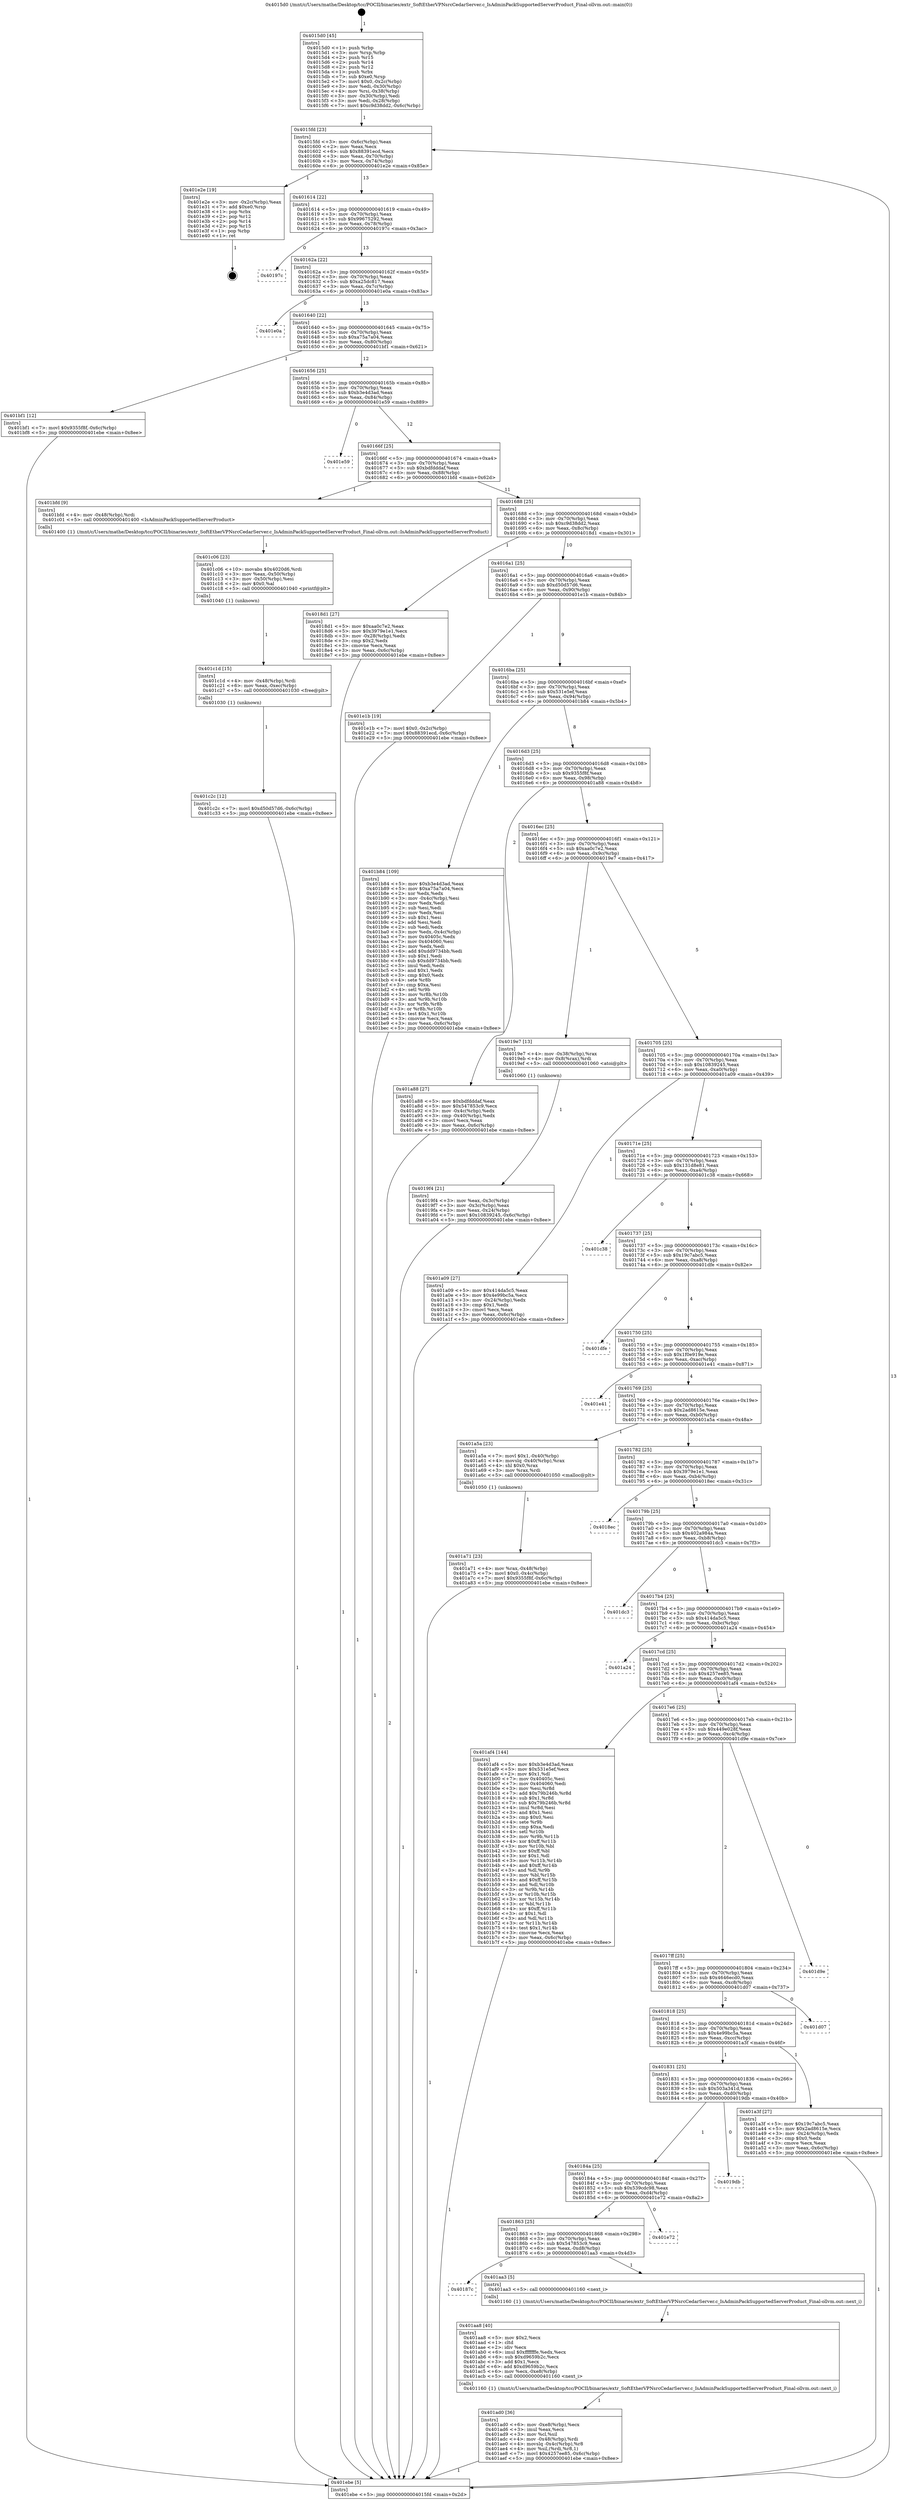 digraph "0x4015d0" {
  label = "0x4015d0 (/mnt/c/Users/mathe/Desktop/tcc/POCII/binaries/extr_SoftEtherVPNsrcCedarServer.c_IsAdminPackSupportedServerProduct_Final-ollvm.out::main(0))"
  labelloc = "t"
  node[shape=record]

  Entry [label="",width=0.3,height=0.3,shape=circle,fillcolor=black,style=filled]
  "0x4015fd" [label="{
     0x4015fd [23]\l
     | [instrs]\l
     &nbsp;&nbsp;0x4015fd \<+3\>: mov -0x6c(%rbp),%eax\l
     &nbsp;&nbsp;0x401600 \<+2\>: mov %eax,%ecx\l
     &nbsp;&nbsp;0x401602 \<+6\>: sub $0x88391ecd,%ecx\l
     &nbsp;&nbsp;0x401608 \<+3\>: mov %eax,-0x70(%rbp)\l
     &nbsp;&nbsp;0x40160b \<+3\>: mov %ecx,-0x74(%rbp)\l
     &nbsp;&nbsp;0x40160e \<+6\>: je 0000000000401e2e \<main+0x85e\>\l
  }"]
  "0x401e2e" [label="{
     0x401e2e [19]\l
     | [instrs]\l
     &nbsp;&nbsp;0x401e2e \<+3\>: mov -0x2c(%rbp),%eax\l
     &nbsp;&nbsp;0x401e31 \<+7\>: add $0xe0,%rsp\l
     &nbsp;&nbsp;0x401e38 \<+1\>: pop %rbx\l
     &nbsp;&nbsp;0x401e39 \<+2\>: pop %r12\l
     &nbsp;&nbsp;0x401e3b \<+2\>: pop %r14\l
     &nbsp;&nbsp;0x401e3d \<+2\>: pop %r15\l
     &nbsp;&nbsp;0x401e3f \<+1\>: pop %rbp\l
     &nbsp;&nbsp;0x401e40 \<+1\>: ret\l
  }"]
  "0x401614" [label="{
     0x401614 [22]\l
     | [instrs]\l
     &nbsp;&nbsp;0x401614 \<+5\>: jmp 0000000000401619 \<main+0x49\>\l
     &nbsp;&nbsp;0x401619 \<+3\>: mov -0x70(%rbp),%eax\l
     &nbsp;&nbsp;0x40161c \<+5\>: sub $0x99675292,%eax\l
     &nbsp;&nbsp;0x401621 \<+3\>: mov %eax,-0x78(%rbp)\l
     &nbsp;&nbsp;0x401624 \<+6\>: je 000000000040197c \<main+0x3ac\>\l
  }"]
  Exit [label="",width=0.3,height=0.3,shape=circle,fillcolor=black,style=filled,peripheries=2]
  "0x40197c" [label="{
     0x40197c\l
  }", style=dashed]
  "0x40162a" [label="{
     0x40162a [22]\l
     | [instrs]\l
     &nbsp;&nbsp;0x40162a \<+5\>: jmp 000000000040162f \<main+0x5f\>\l
     &nbsp;&nbsp;0x40162f \<+3\>: mov -0x70(%rbp),%eax\l
     &nbsp;&nbsp;0x401632 \<+5\>: sub $0xa25dc817,%eax\l
     &nbsp;&nbsp;0x401637 \<+3\>: mov %eax,-0x7c(%rbp)\l
     &nbsp;&nbsp;0x40163a \<+6\>: je 0000000000401e0a \<main+0x83a\>\l
  }"]
  "0x401c2c" [label="{
     0x401c2c [12]\l
     | [instrs]\l
     &nbsp;&nbsp;0x401c2c \<+7\>: movl $0xd50d57d6,-0x6c(%rbp)\l
     &nbsp;&nbsp;0x401c33 \<+5\>: jmp 0000000000401ebe \<main+0x8ee\>\l
  }"]
  "0x401e0a" [label="{
     0x401e0a\l
  }", style=dashed]
  "0x401640" [label="{
     0x401640 [22]\l
     | [instrs]\l
     &nbsp;&nbsp;0x401640 \<+5\>: jmp 0000000000401645 \<main+0x75\>\l
     &nbsp;&nbsp;0x401645 \<+3\>: mov -0x70(%rbp),%eax\l
     &nbsp;&nbsp;0x401648 \<+5\>: sub $0xa75a7a04,%eax\l
     &nbsp;&nbsp;0x40164d \<+3\>: mov %eax,-0x80(%rbp)\l
     &nbsp;&nbsp;0x401650 \<+6\>: je 0000000000401bf1 \<main+0x621\>\l
  }"]
  "0x401c1d" [label="{
     0x401c1d [15]\l
     | [instrs]\l
     &nbsp;&nbsp;0x401c1d \<+4\>: mov -0x48(%rbp),%rdi\l
     &nbsp;&nbsp;0x401c21 \<+6\>: mov %eax,-0xec(%rbp)\l
     &nbsp;&nbsp;0x401c27 \<+5\>: call 0000000000401030 \<free@plt\>\l
     | [calls]\l
     &nbsp;&nbsp;0x401030 \{1\} (unknown)\l
  }"]
  "0x401bf1" [label="{
     0x401bf1 [12]\l
     | [instrs]\l
     &nbsp;&nbsp;0x401bf1 \<+7\>: movl $0x9355f8f,-0x6c(%rbp)\l
     &nbsp;&nbsp;0x401bf8 \<+5\>: jmp 0000000000401ebe \<main+0x8ee\>\l
  }"]
  "0x401656" [label="{
     0x401656 [25]\l
     | [instrs]\l
     &nbsp;&nbsp;0x401656 \<+5\>: jmp 000000000040165b \<main+0x8b\>\l
     &nbsp;&nbsp;0x40165b \<+3\>: mov -0x70(%rbp),%eax\l
     &nbsp;&nbsp;0x40165e \<+5\>: sub $0xb3e4d3ad,%eax\l
     &nbsp;&nbsp;0x401663 \<+6\>: mov %eax,-0x84(%rbp)\l
     &nbsp;&nbsp;0x401669 \<+6\>: je 0000000000401e59 \<main+0x889\>\l
  }"]
  "0x401c06" [label="{
     0x401c06 [23]\l
     | [instrs]\l
     &nbsp;&nbsp;0x401c06 \<+10\>: movabs $0x4020d6,%rdi\l
     &nbsp;&nbsp;0x401c10 \<+3\>: mov %eax,-0x50(%rbp)\l
     &nbsp;&nbsp;0x401c13 \<+3\>: mov -0x50(%rbp),%esi\l
     &nbsp;&nbsp;0x401c16 \<+2\>: mov $0x0,%al\l
     &nbsp;&nbsp;0x401c18 \<+5\>: call 0000000000401040 \<printf@plt\>\l
     | [calls]\l
     &nbsp;&nbsp;0x401040 \{1\} (unknown)\l
  }"]
  "0x401e59" [label="{
     0x401e59\l
  }", style=dashed]
  "0x40166f" [label="{
     0x40166f [25]\l
     | [instrs]\l
     &nbsp;&nbsp;0x40166f \<+5\>: jmp 0000000000401674 \<main+0xa4\>\l
     &nbsp;&nbsp;0x401674 \<+3\>: mov -0x70(%rbp),%eax\l
     &nbsp;&nbsp;0x401677 \<+5\>: sub $0xbdfdddaf,%eax\l
     &nbsp;&nbsp;0x40167c \<+6\>: mov %eax,-0x88(%rbp)\l
     &nbsp;&nbsp;0x401682 \<+6\>: je 0000000000401bfd \<main+0x62d\>\l
  }"]
  "0x401ad0" [label="{
     0x401ad0 [36]\l
     | [instrs]\l
     &nbsp;&nbsp;0x401ad0 \<+6\>: mov -0xe8(%rbp),%ecx\l
     &nbsp;&nbsp;0x401ad6 \<+3\>: imul %eax,%ecx\l
     &nbsp;&nbsp;0x401ad9 \<+3\>: mov %cl,%sil\l
     &nbsp;&nbsp;0x401adc \<+4\>: mov -0x48(%rbp),%rdi\l
     &nbsp;&nbsp;0x401ae0 \<+4\>: movslq -0x4c(%rbp),%r8\l
     &nbsp;&nbsp;0x401ae4 \<+4\>: mov %sil,(%rdi,%r8,1)\l
     &nbsp;&nbsp;0x401ae8 \<+7\>: movl $0x4257ee85,-0x6c(%rbp)\l
     &nbsp;&nbsp;0x401aef \<+5\>: jmp 0000000000401ebe \<main+0x8ee\>\l
  }"]
  "0x401bfd" [label="{
     0x401bfd [9]\l
     | [instrs]\l
     &nbsp;&nbsp;0x401bfd \<+4\>: mov -0x48(%rbp),%rdi\l
     &nbsp;&nbsp;0x401c01 \<+5\>: call 0000000000401400 \<IsAdminPackSupportedServerProduct\>\l
     | [calls]\l
     &nbsp;&nbsp;0x401400 \{1\} (/mnt/c/Users/mathe/Desktop/tcc/POCII/binaries/extr_SoftEtherVPNsrcCedarServer.c_IsAdminPackSupportedServerProduct_Final-ollvm.out::IsAdminPackSupportedServerProduct)\l
  }"]
  "0x401688" [label="{
     0x401688 [25]\l
     | [instrs]\l
     &nbsp;&nbsp;0x401688 \<+5\>: jmp 000000000040168d \<main+0xbd\>\l
     &nbsp;&nbsp;0x40168d \<+3\>: mov -0x70(%rbp),%eax\l
     &nbsp;&nbsp;0x401690 \<+5\>: sub $0xc9d38dd2,%eax\l
     &nbsp;&nbsp;0x401695 \<+6\>: mov %eax,-0x8c(%rbp)\l
     &nbsp;&nbsp;0x40169b \<+6\>: je 00000000004018d1 \<main+0x301\>\l
  }"]
  "0x401aa8" [label="{
     0x401aa8 [40]\l
     | [instrs]\l
     &nbsp;&nbsp;0x401aa8 \<+5\>: mov $0x2,%ecx\l
     &nbsp;&nbsp;0x401aad \<+1\>: cltd\l
     &nbsp;&nbsp;0x401aae \<+2\>: idiv %ecx\l
     &nbsp;&nbsp;0x401ab0 \<+6\>: imul $0xfffffffe,%edx,%ecx\l
     &nbsp;&nbsp;0x401ab6 \<+6\>: sub $0xd9659b2c,%ecx\l
     &nbsp;&nbsp;0x401abc \<+3\>: add $0x1,%ecx\l
     &nbsp;&nbsp;0x401abf \<+6\>: add $0xd9659b2c,%ecx\l
     &nbsp;&nbsp;0x401ac5 \<+6\>: mov %ecx,-0xe8(%rbp)\l
     &nbsp;&nbsp;0x401acb \<+5\>: call 0000000000401160 \<next_i\>\l
     | [calls]\l
     &nbsp;&nbsp;0x401160 \{1\} (/mnt/c/Users/mathe/Desktop/tcc/POCII/binaries/extr_SoftEtherVPNsrcCedarServer.c_IsAdminPackSupportedServerProduct_Final-ollvm.out::next_i)\l
  }"]
  "0x4018d1" [label="{
     0x4018d1 [27]\l
     | [instrs]\l
     &nbsp;&nbsp;0x4018d1 \<+5\>: mov $0xaa0c7e2,%eax\l
     &nbsp;&nbsp;0x4018d6 \<+5\>: mov $0x3979e1e1,%ecx\l
     &nbsp;&nbsp;0x4018db \<+3\>: mov -0x28(%rbp),%edx\l
     &nbsp;&nbsp;0x4018de \<+3\>: cmp $0x2,%edx\l
     &nbsp;&nbsp;0x4018e1 \<+3\>: cmovne %ecx,%eax\l
     &nbsp;&nbsp;0x4018e4 \<+3\>: mov %eax,-0x6c(%rbp)\l
     &nbsp;&nbsp;0x4018e7 \<+5\>: jmp 0000000000401ebe \<main+0x8ee\>\l
  }"]
  "0x4016a1" [label="{
     0x4016a1 [25]\l
     | [instrs]\l
     &nbsp;&nbsp;0x4016a1 \<+5\>: jmp 00000000004016a6 \<main+0xd6\>\l
     &nbsp;&nbsp;0x4016a6 \<+3\>: mov -0x70(%rbp),%eax\l
     &nbsp;&nbsp;0x4016a9 \<+5\>: sub $0xd50d57d6,%eax\l
     &nbsp;&nbsp;0x4016ae \<+6\>: mov %eax,-0x90(%rbp)\l
     &nbsp;&nbsp;0x4016b4 \<+6\>: je 0000000000401e1b \<main+0x84b\>\l
  }"]
  "0x401ebe" [label="{
     0x401ebe [5]\l
     | [instrs]\l
     &nbsp;&nbsp;0x401ebe \<+5\>: jmp 00000000004015fd \<main+0x2d\>\l
  }"]
  "0x4015d0" [label="{
     0x4015d0 [45]\l
     | [instrs]\l
     &nbsp;&nbsp;0x4015d0 \<+1\>: push %rbp\l
     &nbsp;&nbsp;0x4015d1 \<+3\>: mov %rsp,%rbp\l
     &nbsp;&nbsp;0x4015d4 \<+2\>: push %r15\l
     &nbsp;&nbsp;0x4015d6 \<+2\>: push %r14\l
     &nbsp;&nbsp;0x4015d8 \<+2\>: push %r12\l
     &nbsp;&nbsp;0x4015da \<+1\>: push %rbx\l
     &nbsp;&nbsp;0x4015db \<+7\>: sub $0xe0,%rsp\l
     &nbsp;&nbsp;0x4015e2 \<+7\>: movl $0x0,-0x2c(%rbp)\l
     &nbsp;&nbsp;0x4015e9 \<+3\>: mov %edi,-0x30(%rbp)\l
     &nbsp;&nbsp;0x4015ec \<+4\>: mov %rsi,-0x38(%rbp)\l
     &nbsp;&nbsp;0x4015f0 \<+3\>: mov -0x30(%rbp),%edi\l
     &nbsp;&nbsp;0x4015f3 \<+3\>: mov %edi,-0x28(%rbp)\l
     &nbsp;&nbsp;0x4015f6 \<+7\>: movl $0xc9d38dd2,-0x6c(%rbp)\l
  }"]
  "0x40187c" [label="{
     0x40187c\l
  }", style=dashed]
  "0x401e1b" [label="{
     0x401e1b [19]\l
     | [instrs]\l
     &nbsp;&nbsp;0x401e1b \<+7\>: movl $0x0,-0x2c(%rbp)\l
     &nbsp;&nbsp;0x401e22 \<+7\>: movl $0x88391ecd,-0x6c(%rbp)\l
     &nbsp;&nbsp;0x401e29 \<+5\>: jmp 0000000000401ebe \<main+0x8ee\>\l
  }"]
  "0x4016ba" [label="{
     0x4016ba [25]\l
     | [instrs]\l
     &nbsp;&nbsp;0x4016ba \<+5\>: jmp 00000000004016bf \<main+0xef\>\l
     &nbsp;&nbsp;0x4016bf \<+3\>: mov -0x70(%rbp),%eax\l
     &nbsp;&nbsp;0x4016c2 \<+5\>: sub $0x531e5ef,%eax\l
     &nbsp;&nbsp;0x4016c7 \<+6\>: mov %eax,-0x94(%rbp)\l
     &nbsp;&nbsp;0x4016cd \<+6\>: je 0000000000401b84 \<main+0x5b4\>\l
  }"]
  "0x401aa3" [label="{
     0x401aa3 [5]\l
     | [instrs]\l
     &nbsp;&nbsp;0x401aa3 \<+5\>: call 0000000000401160 \<next_i\>\l
     | [calls]\l
     &nbsp;&nbsp;0x401160 \{1\} (/mnt/c/Users/mathe/Desktop/tcc/POCII/binaries/extr_SoftEtherVPNsrcCedarServer.c_IsAdminPackSupportedServerProduct_Final-ollvm.out::next_i)\l
  }"]
  "0x401b84" [label="{
     0x401b84 [109]\l
     | [instrs]\l
     &nbsp;&nbsp;0x401b84 \<+5\>: mov $0xb3e4d3ad,%eax\l
     &nbsp;&nbsp;0x401b89 \<+5\>: mov $0xa75a7a04,%ecx\l
     &nbsp;&nbsp;0x401b8e \<+2\>: xor %edx,%edx\l
     &nbsp;&nbsp;0x401b90 \<+3\>: mov -0x4c(%rbp),%esi\l
     &nbsp;&nbsp;0x401b93 \<+2\>: mov %edx,%edi\l
     &nbsp;&nbsp;0x401b95 \<+2\>: sub %esi,%edi\l
     &nbsp;&nbsp;0x401b97 \<+2\>: mov %edx,%esi\l
     &nbsp;&nbsp;0x401b99 \<+3\>: sub $0x1,%esi\l
     &nbsp;&nbsp;0x401b9c \<+2\>: add %esi,%edi\l
     &nbsp;&nbsp;0x401b9e \<+2\>: sub %edi,%edx\l
     &nbsp;&nbsp;0x401ba0 \<+3\>: mov %edx,-0x4c(%rbp)\l
     &nbsp;&nbsp;0x401ba3 \<+7\>: mov 0x40405c,%edx\l
     &nbsp;&nbsp;0x401baa \<+7\>: mov 0x404060,%esi\l
     &nbsp;&nbsp;0x401bb1 \<+2\>: mov %edx,%edi\l
     &nbsp;&nbsp;0x401bb3 \<+6\>: add $0xdd9734bb,%edi\l
     &nbsp;&nbsp;0x401bb9 \<+3\>: sub $0x1,%edi\l
     &nbsp;&nbsp;0x401bbc \<+6\>: sub $0xdd9734bb,%edi\l
     &nbsp;&nbsp;0x401bc2 \<+3\>: imul %edi,%edx\l
     &nbsp;&nbsp;0x401bc5 \<+3\>: and $0x1,%edx\l
     &nbsp;&nbsp;0x401bc8 \<+3\>: cmp $0x0,%edx\l
     &nbsp;&nbsp;0x401bcb \<+4\>: sete %r8b\l
     &nbsp;&nbsp;0x401bcf \<+3\>: cmp $0xa,%esi\l
     &nbsp;&nbsp;0x401bd2 \<+4\>: setl %r9b\l
     &nbsp;&nbsp;0x401bd6 \<+3\>: mov %r8b,%r10b\l
     &nbsp;&nbsp;0x401bd9 \<+3\>: and %r9b,%r10b\l
     &nbsp;&nbsp;0x401bdc \<+3\>: xor %r9b,%r8b\l
     &nbsp;&nbsp;0x401bdf \<+3\>: or %r8b,%r10b\l
     &nbsp;&nbsp;0x401be2 \<+4\>: test $0x1,%r10b\l
     &nbsp;&nbsp;0x401be6 \<+3\>: cmovne %ecx,%eax\l
     &nbsp;&nbsp;0x401be9 \<+3\>: mov %eax,-0x6c(%rbp)\l
     &nbsp;&nbsp;0x401bec \<+5\>: jmp 0000000000401ebe \<main+0x8ee\>\l
  }"]
  "0x4016d3" [label="{
     0x4016d3 [25]\l
     | [instrs]\l
     &nbsp;&nbsp;0x4016d3 \<+5\>: jmp 00000000004016d8 \<main+0x108\>\l
     &nbsp;&nbsp;0x4016d8 \<+3\>: mov -0x70(%rbp),%eax\l
     &nbsp;&nbsp;0x4016db \<+5\>: sub $0x9355f8f,%eax\l
     &nbsp;&nbsp;0x4016e0 \<+6\>: mov %eax,-0x98(%rbp)\l
     &nbsp;&nbsp;0x4016e6 \<+6\>: je 0000000000401a88 \<main+0x4b8\>\l
  }"]
  "0x401863" [label="{
     0x401863 [25]\l
     | [instrs]\l
     &nbsp;&nbsp;0x401863 \<+5\>: jmp 0000000000401868 \<main+0x298\>\l
     &nbsp;&nbsp;0x401868 \<+3\>: mov -0x70(%rbp),%eax\l
     &nbsp;&nbsp;0x40186b \<+5\>: sub $0x547853c9,%eax\l
     &nbsp;&nbsp;0x401870 \<+6\>: mov %eax,-0xd8(%rbp)\l
     &nbsp;&nbsp;0x401876 \<+6\>: je 0000000000401aa3 \<main+0x4d3\>\l
  }"]
  "0x401a88" [label="{
     0x401a88 [27]\l
     | [instrs]\l
     &nbsp;&nbsp;0x401a88 \<+5\>: mov $0xbdfdddaf,%eax\l
     &nbsp;&nbsp;0x401a8d \<+5\>: mov $0x547853c9,%ecx\l
     &nbsp;&nbsp;0x401a92 \<+3\>: mov -0x4c(%rbp),%edx\l
     &nbsp;&nbsp;0x401a95 \<+3\>: cmp -0x40(%rbp),%edx\l
     &nbsp;&nbsp;0x401a98 \<+3\>: cmovl %ecx,%eax\l
     &nbsp;&nbsp;0x401a9b \<+3\>: mov %eax,-0x6c(%rbp)\l
     &nbsp;&nbsp;0x401a9e \<+5\>: jmp 0000000000401ebe \<main+0x8ee\>\l
  }"]
  "0x4016ec" [label="{
     0x4016ec [25]\l
     | [instrs]\l
     &nbsp;&nbsp;0x4016ec \<+5\>: jmp 00000000004016f1 \<main+0x121\>\l
     &nbsp;&nbsp;0x4016f1 \<+3\>: mov -0x70(%rbp),%eax\l
     &nbsp;&nbsp;0x4016f4 \<+5\>: sub $0xaa0c7e2,%eax\l
     &nbsp;&nbsp;0x4016f9 \<+6\>: mov %eax,-0x9c(%rbp)\l
     &nbsp;&nbsp;0x4016ff \<+6\>: je 00000000004019e7 \<main+0x417\>\l
  }"]
  "0x401e72" [label="{
     0x401e72\l
  }", style=dashed]
  "0x4019e7" [label="{
     0x4019e7 [13]\l
     | [instrs]\l
     &nbsp;&nbsp;0x4019e7 \<+4\>: mov -0x38(%rbp),%rax\l
     &nbsp;&nbsp;0x4019eb \<+4\>: mov 0x8(%rax),%rdi\l
     &nbsp;&nbsp;0x4019ef \<+5\>: call 0000000000401060 \<atoi@plt\>\l
     | [calls]\l
     &nbsp;&nbsp;0x401060 \{1\} (unknown)\l
  }"]
  "0x401705" [label="{
     0x401705 [25]\l
     | [instrs]\l
     &nbsp;&nbsp;0x401705 \<+5\>: jmp 000000000040170a \<main+0x13a\>\l
     &nbsp;&nbsp;0x40170a \<+3\>: mov -0x70(%rbp),%eax\l
     &nbsp;&nbsp;0x40170d \<+5\>: sub $0x10839245,%eax\l
     &nbsp;&nbsp;0x401712 \<+6\>: mov %eax,-0xa0(%rbp)\l
     &nbsp;&nbsp;0x401718 \<+6\>: je 0000000000401a09 \<main+0x439\>\l
  }"]
  "0x4019f4" [label="{
     0x4019f4 [21]\l
     | [instrs]\l
     &nbsp;&nbsp;0x4019f4 \<+3\>: mov %eax,-0x3c(%rbp)\l
     &nbsp;&nbsp;0x4019f7 \<+3\>: mov -0x3c(%rbp),%eax\l
     &nbsp;&nbsp;0x4019fa \<+3\>: mov %eax,-0x24(%rbp)\l
     &nbsp;&nbsp;0x4019fd \<+7\>: movl $0x10839245,-0x6c(%rbp)\l
     &nbsp;&nbsp;0x401a04 \<+5\>: jmp 0000000000401ebe \<main+0x8ee\>\l
  }"]
  "0x40184a" [label="{
     0x40184a [25]\l
     | [instrs]\l
     &nbsp;&nbsp;0x40184a \<+5\>: jmp 000000000040184f \<main+0x27f\>\l
     &nbsp;&nbsp;0x40184f \<+3\>: mov -0x70(%rbp),%eax\l
     &nbsp;&nbsp;0x401852 \<+5\>: sub $0x539cdc98,%eax\l
     &nbsp;&nbsp;0x401857 \<+6\>: mov %eax,-0xd4(%rbp)\l
     &nbsp;&nbsp;0x40185d \<+6\>: je 0000000000401e72 \<main+0x8a2\>\l
  }"]
  "0x401a09" [label="{
     0x401a09 [27]\l
     | [instrs]\l
     &nbsp;&nbsp;0x401a09 \<+5\>: mov $0x414da5c5,%eax\l
     &nbsp;&nbsp;0x401a0e \<+5\>: mov $0x4e99bc5a,%ecx\l
     &nbsp;&nbsp;0x401a13 \<+3\>: mov -0x24(%rbp),%edx\l
     &nbsp;&nbsp;0x401a16 \<+3\>: cmp $0x1,%edx\l
     &nbsp;&nbsp;0x401a19 \<+3\>: cmovl %ecx,%eax\l
     &nbsp;&nbsp;0x401a1c \<+3\>: mov %eax,-0x6c(%rbp)\l
     &nbsp;&nbsp;0x401a1f \<+5\>: jmp 0000000000401ebe \<main+0x8ee\>\l
  }"]
  "0x40171e" [label="{
     0x40171e [25]\l
     | [instrs]\l
     &nbsp;&nbsp;0x40171e \<+5\>: jmp 0000000000401723 \<main+0x153\>\l
     &nbsp;&nbsp;0x401723 \<+3\>: mov -0x70(%rbp),%eax\l
     &nbsp;&nbsp;0x401726 \<+5\>: sub $0x131d8e81,%eax\l
     &nbsp;&nbsp;0x40172b \<+6\>: mov %eax,-0xa4(%rbp)\l
     &nbsp;&nbsp;0x401731 \<+6\>: je 0000000000401c38 \<main+0x668\>\l
  }"]
  "0x4019db" [label="{
     0x4019db\l
  }", style=dashed]
  "0x401c38" [label="{
     0x401c38\l
  }", style=dashed]
  "0x401737" [label="{
     0x401737 [25]\l
     | [instrs]\l
     &nbsp;&nbsp;0x401737 \<+5\>: jmp 000000000040173c \<main+0x16c\>\l
     &nbsp;&nbsp;0x40173c \<+3\>: mov -0x70(%rbp),%eax\l
     &nbsp;&nbsp;0x40173f \<+5\>: sub $0x19c7abc5,%eax\l
     &nbsp;&nbsp;0x401744 \<+6\>: mov %eax,-0xa8(%rbp)\l
     &nbsp;&nbsp;0x40174a \<+6\>: je 0000000000401dfe \<main+0x82e\>\l
  }"]
  "0x401a71" [label="{
     0x401a71 [23]\l
     | [instrs]\l
     &nbsp;&nbsp;0x401a71 \<+4\>: mov %rax,-0x48(%rbp)\l
     &nbsp;&nbsp;0x401a75 \<+7\>: movl $0x0,-0x4c(%rbp)\l
     &nbsp;&nbsp;0x401a7c \<+7\>: movl $0x9355f8f,-0x6c(%rbp)\l
     &nbsp;&nbsp;0x401a83 \<+5\>: jmp 0000000000401ebe \<main+0x8ee\>\l
  }"]
  "0x401dfe" [label="{
     0x401dfe\l
  }", style=dashed]
  "0x401750" [label="{
     0x401750 [25]\l
     | [instrs]\l
     &nbsp;&nbsp;0x401750 \<+5\>: jmp 0000000000401755 \<main+0x185\>\l
     &nbsp;&nbsp;0x401755 \<+3\>: mov -0x70(%rbp),%eax\l
     &nbsp;&nbsp;0x401758 \<+5\>: sub $0x1f0e919e,%eax\l
     &nbsp;&nbsp;0x40175d \<+6\>: mov %eax,-0xac(%rbp)\l
     &nbsp;&nbsp;0x401763 \<+6\>: je 0000000000401e41 \<main+0x871\>\l
  }"]
  "0x401831" [label="{
     0x401831 [25]\l
     | [instrs]\l
     &nbsp;&nbsp;0x401831 \<+5\>: jmp 0000000000401836 \<main+0x266\>\l
     &nbsp;&nbsp;0x401836 \<+3\>: mov -0x70(%rbp),%eax\l
     &nbsp;&nbsp;0x401839 \<+5\>: sub $0x503a341d,%eax\l
     &nbsp;&nbsp;0x40183e \<+6\>: mov %eax,-0xd0(%rbp)\l
     &nbsp;&nbsp;0x401844 \<+6\>: je 00000000004019db \<main+0x40b\>\l
  }"]
  "0x401e41" [label="{
     0x401e41\l
  }", style=dashed]
  "0x401769" [label="{
     0x401769 [25]\l
     | [instrs]\l
     &nbsp;&nbsp;0x401769 \<+5\>: jmp 000000000040176e \<main+0x19e\>\l
     &nbsp;&nbsp;0x40176e \<+3\>: mov -0x70(%rbp),%eax\l
     &nbsp;&nbsp;0x401771 \<+5\>: sub $0x2ad8615e,%eax\l
     &nbsp;&nbsp;0x401776 \<+6\>: mov %eax,-0xb0(%rbp)\l
     &nbsp;&nbsp;0x40177c \<+6\>: je 0000000000401a5a \<main+0x48a\>\l
  }"]
  "0x401a3f" [label="{
     0x401a3f [27]\l
     | [instrs]\l
     &nbsp;&nbsp;0x401a3f \<+5\>: mov $0x19c7abc5,%eax\l
     &nbsp;&nbsp;0x401a44 \<+5\>: mov $0x2ad8615e,%ecx\l
     &nbsp;&nbsp;0x401a49 \<+3\>: mov -0x24(%rbp),%edx\l
     &nbsp;&nbsp;0x401a4c \<+3\>: cmp $0x0,%edx\l
     &nbsp;&nbsp;0x401a4f \<+3\>: cmove %ecx,%eax\l
     &nbsp;&nbsp;0x401a52 \<+3\>: mov %eax,-0x6c(%rbp)\l
     &nbsp;&nbsp;0x401a55 \<+5\>: jmp 0000000000401ebe \<main+0x8ee\>\l
  }"]
  "0x401a5a" [label="{
     0x401a5a [23]\l
     | [instrs]\l
     &nbsp;&nbsp;0x401a5a \<+7\>: movl $0x1,-0x40(%rbp)\l
     &nbsp;&nbsp;0x401a61 \<+4\>: movslq -0x40(%rbp),%rax\l
     &nbsp;&nbsp;0x401a65 \<+4\>: shl $0x0,%rax\l
     &nbsp;&nbsp;0x401a69 \<+3\>: mov %rax,%rdi\l
     &nbsp;&nbsp;0x401a6c \<+5\>: call 0000000000401050 \<malloc@plt\>\l
     | [calls]\l
     &nbsp;&nbsp;0x401050 \{1\} (unknown)\l
  }"]
  "0x401782" [label="{
     0x401782 [25]\l
     | [instrs]\l
     &nbsp;&nbsp;0x401782 \<+5\>: jmp 0000000000401787 \<main+0x1b7\>\l
     &nbsp;&nbsp;0x401787 \<+3\>: mov -0x70(%rbp),%eax\l
     &nbsp;&nbsp;0x40178a \<+5\>: sub $0x3979e1e1,%eax\l
     &nbsp;&nbsp;0x40178f \<+6\>: mov %eax,-0xb4(%rbp)\l
     &nbsp;&nbsp;0x401795 \<+6\>: je 00000000004018ec \<main+0x31c\>\l
  }"]
  "0x401818" [label="{
     0x401818 [25]\l
     | [instrs]\l
     &nbsp;&nbsp;0x401818 \<+5\>: jmp 000000000040181d \<main+0x24d\>\l
     &nbsp;&nbsp;0x40181d \<+3\>: mov -0x70(%rbp),%eax\l
     &nbsp;&nbsp;0x401820 \<+5\>: sub $0x4e99bc5a,%eax\l
     &nbsp;&nbsp;0x401825 \<+6\>: mov %eax,-0xcc(%rbp)\l
     &nbsp;&nbsp;0x40182b \<+6\>: je 0000000000401a3f \<main+0x46f\>\l
  }"]
  "0x4018ec" [label="{
     0x4018ec\l
  }", style=dashed]
  "0x40179b" [label="{
     0x40179b [25]\l
     | [instrs]\l
     &nbsp;&nbsp;0x40179b \<+5\>: jmp 00000000004017a0 \<main+0x1d0\>\l
     &nbsp;&nbsp;0x4017a0 \<+3\>: mov -0x70(%rbp),%eax\l
     &nbsp;&nbsp;0x4017a3 \<+5\>: sub $0x402a984a,%eax\l
     &nbsp;&nbsp;0x4017a8 \<+6\>: mov %eax,-0xb8(%rbp)\l
     &nbsp;&nbsp;0x4017ae \<+6\>: je 0000000000401dc3 \<main+0x7f3\>\l
  }"]
  "0x401d07" [label="{
     0x401d07\l
  }", style=dashed]
  "0x401dc3" [label="{
     0x401dc3\l
  }", style=dashed]
  "0x4017b4" [label="{
     0x4017b4 [25]\l
     | [instrs]\l
     &nbsp;&nbsp;0x4017b4 \<+5\>: jmp 00000000004017b9 \<main+0x1e9\>\l
     &nbsp;&nbsp;0x4017b9 \<+3\>: mov -0x70(%rbp),%eax\l
     &nbsp;&nbsp;0x4017bc \<+5\>: sub $0x414da5c5,%eax\l
     &nbsp;&nbsp;0x4017c1 \<+6\>: mov %eax,-0xbc(%rbp)\l
     &nbsp;&nbsp;0x4017c7 \<+6\>: je 0000000000401a24 \<main+0x454\>\l
  }"]
  "0x4017ff" [label="{
     0x4017ff [25]\l
     | [instrs]\l
     &nbsp;&nbsp;0x4017ff \<+5\>: jmp 0000000000401804 \<main+0x234\>\l
     &nbsp;&nbsp;0x401804 \<+3\>: mov -0x70(%rbp),%eax\l
     &nbsp;&nbsp;0x401807 \<+5\>: sub $0x4646ecd0,%eax\l
     &nbsp;&nbsp;0x40180c \<+6\>: mov %eax,-0xc8(%rbp)\l
     &nbsp;&nbsp;0x401812 \<+6\>: je 0000000000401d07 \<main+0x737\>\l
  }"]
  "0x401a24" [label="{
     0x401a24\l
  }", style=dashed]
  "0x4017cd" [label="{
     0x4017cd [25]\l
     | [instrs]\l
     &nbsp;&nbsp;0x4017cd \<+5\>: jmp 00000000004017d2 \<main+0x202\>\l
     &nbsp;&nbsp;0x4017d2 \<+3\>: mov -0x70(%rbp),%eax\l
     &nbsp;&nbsp;0x4017d5 \<+5\>: sub $0x4257ee85,%eax\l
     &nbsp;&nbsp;0x4017da \<+6\>: mov %eax,-0xc0(%rbp)\l
     &nbsp;&nbsp;0x4017e0 \<+6\>: je 0000000000401af4 \<main+0x524\>\l
  }"]
  "0x401d9e" [label="{
     0x401d9e\l
  }", style=dashed]
  "0x401af4" [label="{
     0x401af4 [144]\l
     | [instrs]\l
     &nbsp;&nbsp;0x401af4 \<+5\>: mov $0xb3e4d3ad,%eax\l
     &nbsp;&nbsp;0x401af9 \<+5\>: mov $0x531e5ef,%ecx\l
     &nbsp;&nbsp;0x401afe \<+2\>: mov $0x1,%dl\l
     &nbsp;&nbsp;0x401b00 \<+7\>: mov 0x40405c,%esi\l
     &nbsp;&nbsp;0x401b07 \<+7\>: mov 0x404060,%edi\l
     &nbsp;&nbsp;0x401b0e \<+3\>: mov %esi,%r8d\l
     &nbsp;&nbsp;0x401b11 \<+7\>: add $0x79b246b,%r8d\l
     &nbsp;&nbsp;0x401b18 \<+4\>: sub $0x1,%r8d\l
     &nbsp;&nbsp;0x401b1c \<+7\>: sub $0x79b246b,%r8d\l
     &nbsp;&nbsp;0x401b23 \<+4\>: imul %r8d,%esi\l
     &nbsp;&nbsp;0x401b27 \<+3\>: and $0x1,%esi\l
     &nbsp;&nbsp;0x401b2a \<+3\>: cmp $0x0,%esi\l
     &nbsp;&nbsp;0x401b2d \<+4\>: sete %r9b\l
     &nbsp;&nbsp;0x401b31 \<+3\>: cmp $0xa,%edi\l
     &nbsp;&nbsp;0x401b34 \<+4\>: setl %r10b\l
     &nbsp;&nbsp;0x401b38 \<+3\>: mov %r9b,%r11b\l
     &nbsp;&nbsp;0x401b3b \<+4\>: xor $0xff,%r11b\l
     &nbsp;&nbsp;0x401b3f \<+3\>: mov %r10b,%bl\l
     &nbsp;&nbsp;0x401b42 \<+3\>: xor $0xff,%bl\l
     &nbsp;&nbsp;0x401b45 \<+3\>: xor $0x1,%dl\l
     &nbsp;&nbsp;0x401b48 \<+3\>: mov %r11b,%r14b\l
     &nbsp;&nbsp;0x401b4b \<+4\>: and $0xff,%r14b\l
     &nbsp;&nbsp;0x401b4f \<+3\>: and %dl,%r9b\l
     &nbsp;&nbsp;0x401b52 \<+3\>: mov %bl,%r15b\l
     &nbsp;&nbsp;0x401b55 \<+4\>: and $0xff,%r15b\l
     &nbsp;&nbsp;0x401b59 \<+3\>: and %dl,%r10b\l
     &nbsp;&nbsp;0x401b5c \<+3\>: or %r9b,%r14b\l
     &nbsp;&nbsp;0x401b5f \<+3\>: or %r10b,%r15b\l
     &nbsp;&nbsp;0x401b62 \<+3\>: xor %r15b,%r14b\l
     &nbsp;&nbsp;0x401b65 \<+3\>: or %bl,%r11b\l
     &nbsp;&nbsp;0x401b68 \<+4\>: xor $0xff,%r11b\l
     &nbsp;&nbsp;0x401b6c \<+3\>: or $0x1,%dl\l
     &nbsp;&nbsp;0x401b6f \<+3\>: and %dl,%r11b\l
     &nbsp;&nbsp;0x401b72 \<+3\>: or %r11b,%r14b\l
     &nbsp;&nbsp;0x401b75 \<+4\>: test $0x1,%r14b\l
     &nbsp;&nbsp;0x401b79 \<+3\>: cmovne %ecx,%eax\l
     &nbsp;&nbsp;0x401b7c \<+3\>: mov %eax,-0x6c(%rbp)\l
     &nbsp;&nbsp;0x401b7f \<+5\>: jmp 0000000000401ebe \<main+0x8ee\>\l
  }"]
  "0x4017e6" [label="{
     0x4017e6 [25]\l
     | [instrs]\l
     &nbsp;&nbsp;0x4017e6 \<+5\>: jmp 00000000004017eb \<main+0x21b\>\l
     &nbsp;&nbsp;0x4017eb \<+3\>: mov -0x70(%rbp),%eax\l
     &nbsp;&nbsp;0x4017ee \<+5\>: sub $0x449e028f,%eax\l
     &nbsp;&nbsp;0x4017f3 \<+6\>: mov %eax,-0xc4(%rbp)\l
     &nbsp;&nbsp;0x4017f9 \<+6\>: je 0000000000401d9e \<main+0x7ce\>\l
  }"]
  Entry -> "0x4015d0" [label=" 1"]
  "0x4015fd" -> "0x401e2e" [label=" 1"]
  "0x4015fd" -> "0x401614" [label=" 13"]
  "0x401e2e" -> Exit [label=" 1"]
  "0x401614" -> "0x40197c" [label=" 0"]
  "0x401614" -> "0x40162a" [label=" 13"]
  "0x401e1b" -> "0x401ebe" [label=" 1"]
  "0x40162a" -> "0x401e0a" [label=" 0"]
  "0x40162a" -> "0x401640" [label=" 13"]
  "0x401c2c" -> "0x401ebe" [label=" 1"]
  "0x401640" -> "0x401bf1" [label=" 1"]
  "0x401640" -> "0x401656" [label=" 12"]
  "0x401c1d" -> "0x401c2c" [label=" 1"]
  "0x401656" -> "0x401e59" [label=" 0"]
  "0x401656" -> "0x40166f" [label=" 12"]
  "0x401c06" -> "0x401c1d" [label=" 1"]
  "0x40166f" -> "0x401bfd" [label=" 1"]
  "0x40166f" -> "0x401688" [label=" 11"]
  "0x401bfd" -> "0x401c06" [label=" 1"]
  "0x401688" -> "0x4018d1" [label=" 1"]
  "0x401688" -> "0x4016a1" [label=" 10"]
  "0x4018d1" -> "0x401ebe" [label=" 1"]
  "0x4015d0" -> "0x4015fd" [label=" 1"]
  "0x401ebe" -> "0x4015fd" [label=" 13"]
  "0x401bf1" -> "0x401ebe" [label=" 1"]
  "0x4016a1" -> "0x401e1b" [label=" 1"]
  "0x4016a1" -> "0x4016ba" [label=" 9"]
  "0x401b84" -> "0x401ebe" [label=" 1"]
  "0x4016ba" -> "0x401b84" [label=" 1"]
  "0x4016ba" -> "0x4016d3" [label=" 8"]
  "0x401af4" -> "0x401ebe" [label=" 1"]
  "0x4016d3" -> "0x401a88" [label=" 2"]
  "0x4016d3" -> "0x4016ec" [label=" 6"]
  "0x401aa8" -> "0x401ad0" [label=" 1"]
  "0x4016ec" -> "0x4019e7" [label=" 1"]
  "0x4016ec" -> "0x401705" [label=" 5"]
  "0x4019e7" -> "0x4019f4" [label=" 1"]
  "0x4019f4" -> "0x401ebe" [label=" 1"]
  "0x401aa3" -> "0x401aa8" [label=" 1"]
  "0x401705" -> "0x401a09" [label=" 1"]
  "0x401705" -> "0x40171e" [label=" 4"]
  "0x401a09" -> "0x401ebe" [label=" 1"]
  "0x401863" -> "0x401aa3" [label=" 1"]
  "0x40171e" -> "0x401c38" [label=" 0"]
  "0x40171e" -> "0x401737" [label=" 4"]
  "0x401ad0" -> "0x401ebe" [label=" 1"]
  "0x401737" -> "0x401dfe" [label=" 0"]
  "0x401737" -> "0x401750" [label=" 4"]
  "0x40184a" -> "0x401e72" [label=" 0"]
  "0x401750" -> "0x401e41" [label=" 0"]
  "0x401750" -> "0x401769" [label=" 4"]
  "0x401863" -> "0x40187c" [label=" 0"]
  "0x401769" -> "0x401a5a" [label=" 1"]
  "0x401769" -> "0x401782" [label=" 3"]
  "0x401831" -> "0x40184a" [label=" 1"]
  "0x401782" -> "0x4018ec" [label=" 0"]
  "0x401782" -> "0x40179b" [label=" 3"]
  "0x40184a" -> "0x401863" [label=" 1"]
  "0x40179b" -> "0x401dc3" [label=" 0"]
  "0x40179b" -> "0x4017b4" [label=" 3"]
  "0x401a88" -> "0x401ebe" [label=" 2"]
  "0x4017b4" -> "0x401a24" [label=" 0"]
  "0x4017b4" -> "0x4017cd" [label=" 3"]
  "0x401a5a" -> "0x401a71" [label=" 1"]
  "0x4017cd" -> "0x401af4" [label=" 1"]
  "0x4017cd" -> "0x4017e6" [label=" 2"]
  "0x401a3f" -> "0x401ebe" [label=" 1"]
  "0x4017e6" -> "0x401d9e" [label=" 0"]
  "0x4017e6" -> "0x4017ff" [label=" 2"]
  "0x401a71" -> "0x401ebe" [label=" 1"]
  "0x4017ff" -> "0x401d07" [label=" 0"]
  "0x4017ff" -> "0x401818" [label=" 2"]
  "0x401831" -> "0x4019db" [label=" 0"]
  "0x401818" -> "0x401a3f" [label=" 1"]
  "0x401818" -> "0x401831" [label=" 1"]
}
